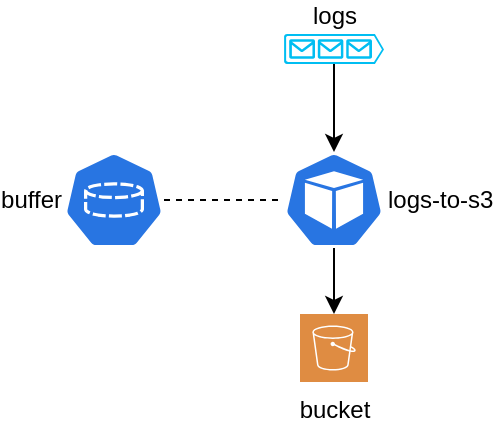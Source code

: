 <mxfile version="20.3.0" type="device"><diagram id="rcchfGlQ937ymCjMm946" name="workflow"><mxGraphModel dx="653" dy="-180" grid="1" gridSize="10" guides="1" tooltips="1" connect="1" arrows="1" fold="1" page="1" pageScale="1" pageWidth="1600" pageHeight="900" math="0" shadow="0"><root><mxCell id="0"/><mxCell id="1" parent="0"/><mxCell id="j3koe2UHeWF3plf01AAe-3" value="logs" style="verticalLabelPosition=top;html=1;verticalAlign=bottom;align=center;strokeColor=none;fillColor=#00BEF2;shape=mxgraph.azure.queue_generic;pointerEvents=1;labelPosition=center;" parent="1" vertex="1"><mxGeometry x="700" y="940" width="50" height="15" as="geometry"/></mxCell><mxCell id="j3koe2UHeWF3plf01AAe-40" value="logs-to-s3" style="sketch=0;html=1;dashed=0;whitespace=wrap;fillColor=#2875E2;strokeColor=#ffffff;points=[[0.005,0.63,0],[0.1,0.2,0],[0.9,0.2,0],[0.5,0,0],[0.995,0.63,0],[0.72,0.99,0],[0.5,1,0],[0.28,0.99,0]];shape=mxgraph.kubernetes.icon;prIcon=pod;labelPosition=right;verticalLabelPosition=middle;align=left;verticalAlign=middle;horizontal=1;" parent="1" vertex="1"><mxGeometry x="700" y="999" width="50" height="48" as="geometry"/></mxCell><mxCell id="j3koe2UHeWF3plf01AAe-41" value="" style="endArrow=classic;html=1;rounded=0;strokeColor=#000000;exitX=0.5;exitY=1;exitDx=0;exitDy=0;exitPerimeter=0;fillColor=#dae8fc;" parent="1" source="j3koe2UHeWF3plf01AAe-3" target="j3koe2UHeWF3plf01AAe-40" edge="1"><mxGeometry width="50" height="50" relative="1" as="geometry"><mxPoint x="440" y="1056" as="sourcePoint"/><mxPoint x="660" y="1056.0" as="targetPoint"/></mxGeometry></mxCell><mxCell id="j3koe2UHeWF3plf01AAe-52" value="" style="endArrow=classic;html=1;rounded=0;strokeColor=#000000;" parent="1" source="j3koe2UHeWF3plf01AAe-40" target="RTu9eicb45aDEhRduCES-1" edge="1"><mxGeometry width="50" height="50" relative="1" as="geometry"><mxPoint x="560" y="966" as="sourcePoint"/><mxPoint x="665" y="1096" as="targetPoint"/></mxGeometry></mxCell><mxCell id="RTu9eicb45aDEhRduCES-1" value="bucket" style="sketch=0;pointerEvents=1;shadow=0;dashed=0;html=1;strokeColor=none;fillColor=#DF8C42;labelPosition=center;verticalLabelPosition=bottom;verticalAlign=top;align=center;outlineConnect=0;shape=mxgraph.veeam2.aws_s3;" vertex="1" parent="1"><mxGeometry x="708" y="1080" width="34" height="34" as="geometry"/></mxCell><mxCell id="RTu9eicb45aDEhRduCES-5" value="buffer" style="sketch=0;html=1;dashed=0;whitespace=wrap;fillColor=#2875E2;strokeColor=#ffffff;points=[[0.005,0.63,0],[0.1,0.2,0],[0.9,0.2,0],[0.5,0,0],[0.995,0.63,0],[0.72,0.99,0],[0.5,1,0],[0.28,0.99,0]];shape=mxgraph.kubernetes.icon;prIcon=pvc;labelPosition=left;verticalLabelPosition=middle;align=right;verticalAlign=middle;" vertex="1" parent="1"><mxGeometry x="590" y="999" width="50" height="48" as="geometry"/></mxCell><mxCell id="RTu9eicb45aDEhRduCES-8" value="" style="endArrow=none;dashed=1;html=1;rounded=0;strokeColor=#000000;" edge="1" parent="1" source="RTu9eicb45aDEhRduCES-5" target="j3koe2UHeWF3plf01AAe-40"><mxGeometry width="50" height="50" relative="1" as="geometry"><mxPoint x="570" y="1150" as="sourcePoint"/><mxPoint x="620" y="1100" as="targetPoint"/></mxGeometry></mxCell></root></mxGraphModel></diagram></mxfile>